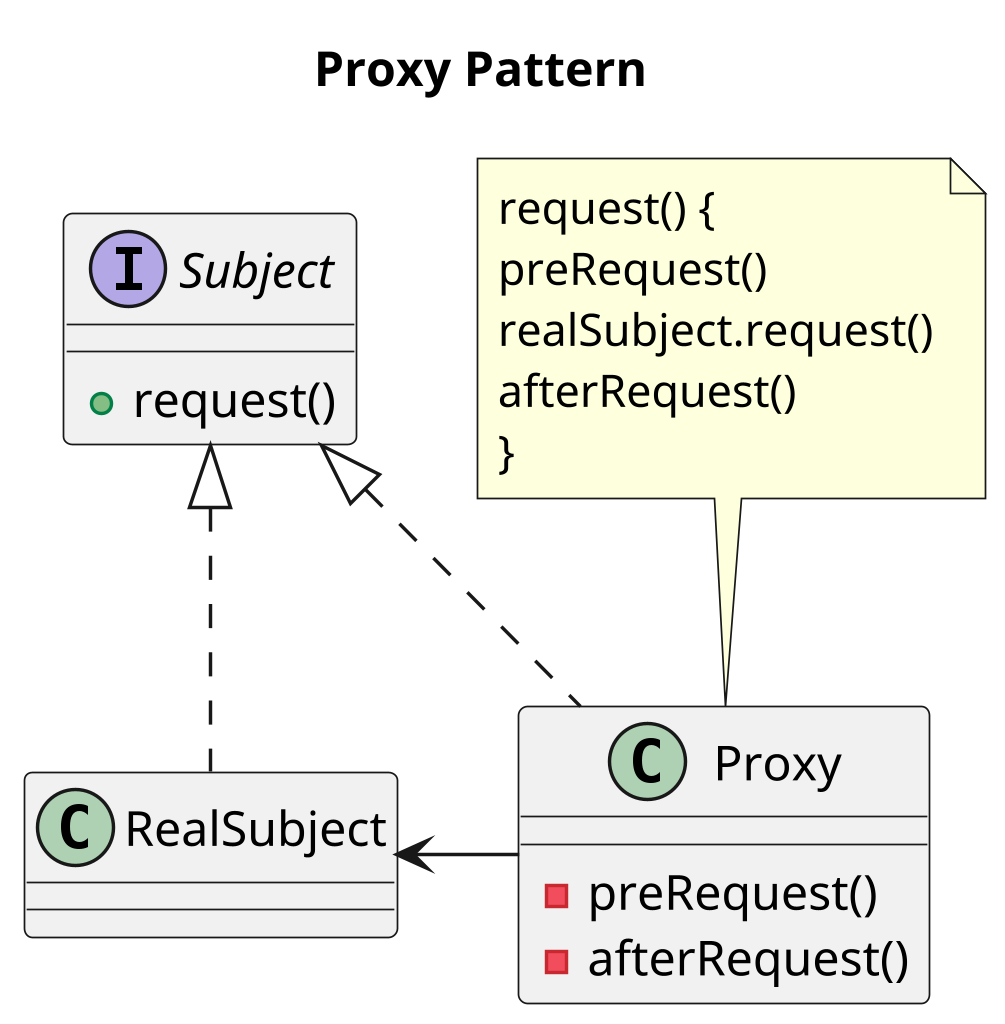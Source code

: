 @startuml
scale 1024 height
title Proxy Pattern

interface Subject {
    + request()
}
class RealSubject
class Proxy {
    - preRequest()
    - afterRequest()
}

Subject <|.. RealSubject
Subject <|.. Proxy
RealSubject <- Proxy

note "request() {\npreRequest()\nrealSubject.request()\nafterRequest()\n}" as N1
N1 .. Proxy
@enduml